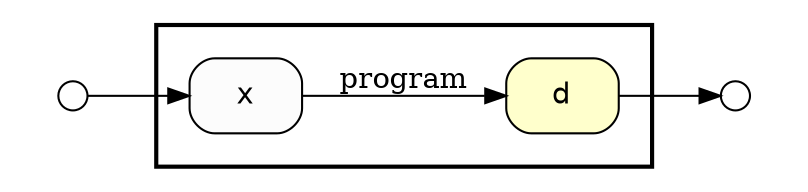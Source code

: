 digraph Workflow {
rankdir=LR
subgraph cluster0 {
label=""
penwidth=2
fontsize=18
subgraph cluster1 {
label=""
color="white"
graph[fontname=Courier]
edge[fontname=Courier]
node[fontname=Helvetica]
node[shape=box style="rounded,filled" fillcolor="#FFFFCC" peripheries=1 label=""]
node1 [label="d"]
node[shape=box style="rounded,filled" fillcolor="#FCFCFC" peripheries=1 label=""]
node2 [label="x"]
}}
node[shape=circle style="rounded,filled" fillcolor="#FFFFFF" peripheries=1 label="" width=0.2]
subgraph cluster2 { label="" color="white"
subgraph cluster3 { label="" color="white"
node3
}}
subgraph cluster4 { label="" color="white"
subgraph cluster5 { label="" color="white"
node4
}}
node3 -> node2
node1 -> node4
node2 -> node1 [label="program"]
}
